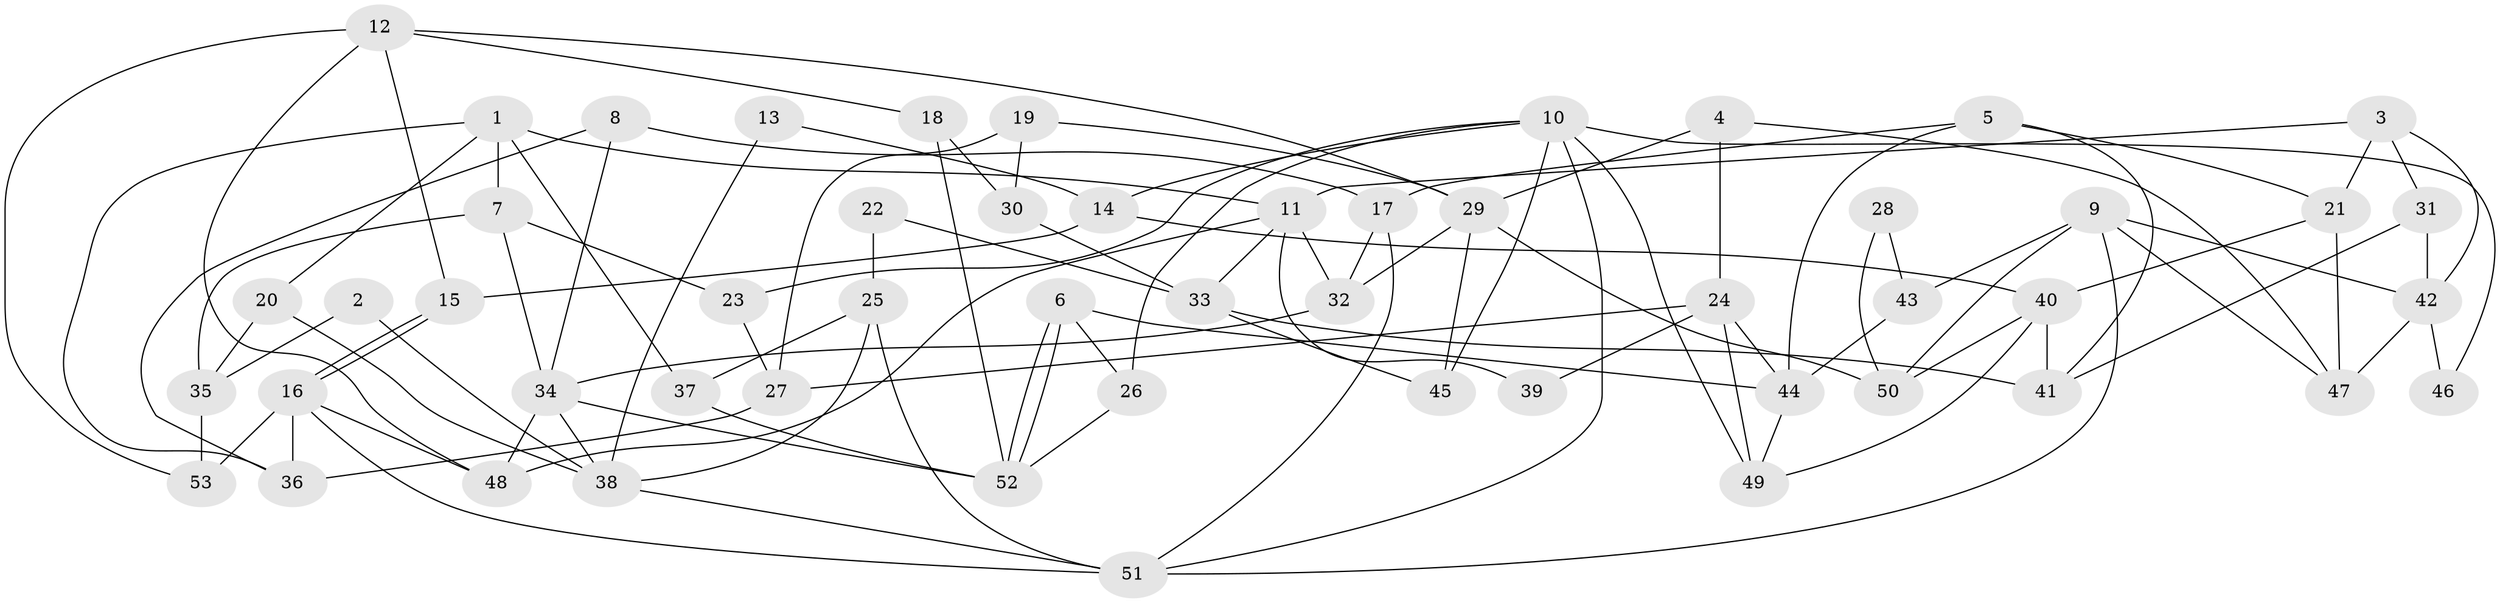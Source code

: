 // Generated by graph-tools (version 1.1) at 2025/02/03/09/25 03:02:01]
// undirected, 53 vertices, 106 edges
graph export_dot {
graph [start="1"]
  node [color=gray90,style=filled];
  1;
  2;
  3;
  4;
  5;
  6;
  7;
  8;
  9;
  10;
  11;
  12;
  13;
  14;
  15;
  16;
  17;
  18;
  19;
  20;
  21;
  22;
  23;
  24;
  25;
  26;
  27;
  28;
  29;
  30;
  31;
  32;
  33;
  34;
  35;
  36;
  37;
  38;
  39;
  40;
  41;
  42;
  43;
  44;
  45;
  46;
  47;
  48;
  49;
  50;
  51;
  52;
  53;
  1 -- 7;
  1 -- 11;
  1 -- 20;
  1 -- 36;
  1 -- 37;
  2 -- 38;
  2 -- 35;
  3 -- 21;
  3 -- 11;
  3 -- 31;
  3 -- 42;
  4 -- 29;
  4 -- 24;
  4 -- 47;
  5 -- 21;
  5 -- 41;
  5 -- 17;
  5 -- 44;
  6 -- 52;
  6 -- 52;
  6 -- 44;
  6 -- 26;
  7 -- 34;
  7 -- 23;
  7 -- 35;
  8 -- 36;
  8 -- 17;
  8 -- 34;
  9 -- 47;
  9 -- 42;
  9 -- 43;
  9 -- 50;
  9 -- 51;
  10 -- 26;
  10 -- 51;
  10 -- 14;
  10 -- 23;
  10 -- 45;
  10 -- 46;
  10 -- 49;
  11 -- 32;
  11 -- 48;
  11 -- 33;
  11 -- 39;
  12 -- 29;
  12 -- 48;
  12 -- 15;
  12 -- 18;
  12 -- 53;
  13 -- 14;
  13 -- 38;
  14 -- 15;
  14 -- 40;
  15 -- 16;
  15 -- 16;
  16 -- 51;
  16 -- 36;
  16 -- 48;
  16 -- 53;
  17 -- 51;
  17 -- 32;
  18 -- 52;
  18 -- 30;
  19 -- 29;
  19 -- 30;
  19 -- 27;
  20 -- 35;
  20 -- 38;
  21 -- 40;
  21 -- 47;
  22 -- 25;
  22 -- 33;
  23 -- 27;
  24 -- 44;
  24 -- 27;
  24 -- 39;
  24 -- 49;
  25 -- 38;
  25 -- 51;
  25 -- 37;
  26 -- 52;
  27 -- 36;
  28 -- 43;
  28 -- 50;
  29 -- 32;
  29 -- 50;
  29 -- 45;
  30 -- 33;
  31 -- 41;
  31 -- 42;
  32 -- 34;
  33 -- 45;
  33 -- 41;
  34 -- 52;
  34 -- 38;
  34 -- 48;
  35 -- 53;
  37 -- 52;
  38 -- 51;
  40 -- 49;
  40 -- 41;
  40 -- 50;
  42 -- 46;
  42 -- 47;
  43 -- 44;
  44 -- 49;
}
